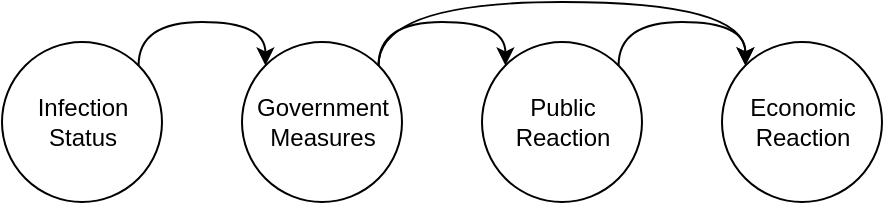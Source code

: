 <mxfile version="13.5.0" type="github">
  <diagram id="2gZC4xCkloj7wIMZnU4y" name="Page-1">
    <mxGraphModel dx="671" dy="518" grid="1" gridSize="10" guides="1" tooltips="1" connect="1" arrows="1" fold="1" page="1" pageScale="1" pageWidth="827" pageHeight="1169" math="0" shadow="0">
      <root>
        <mxCell id="0" />
        <mxCell id="1" parent="0" />
        <mxCell id="s3Yb5ll5d97BCo_epypD-1" value="Infection&lt;br&gt;Status" style="shape=ellipse;html=1;dashed=0;whitespace=wrap;aspect=fixed;perimeter=ellipsePerimeter;" parent="1" vertex="1">
          <mxGeometry x="120" y="180" width="80" height="80" as="geometry" />
        </mxCell>
        <mxCell id="s3Yb5ll5d97BCo_epypD-2" value="Government&lt;br&gt;Measures" style="shape=ellipse;html=1;dashed=0;whitespace=wrap;aspect=fixed;perimeter=ellipsePerimeter;" parent="1" vertex="1">
          <mxGeometry x="240" y="180" width="80" height="80" as="geometry" />
        </mxCell>
        <mxCell id="AfNmqyuF7CT5GizNvHW4-1" value="Public&lt;br&gt;Reaction" style="shape=ellipse;html=1;dashed=0;whitespace=wrap;aspect=fixed;perimeter=ellipsePerimeter;" vertex="1" parent="1">
          <mxGeometry x="360" y="180" width="80" height="80" as="geometry" />
        </mxCell>
        <mxCell id="AfNmqyuF7CT5GizNvHW4-4" value="" style="endArrow=classic;html=1;entryX=0;entryY=0;entryDx=0;entryDy=0;exitX=1;exitY=0;exitDx=0;exitDy=0;edgeStyle=orthogonalEdgeStyle;curved=1;" edge="1" parent="1" source="s3Yb5ll5d97BCo_epypD-2" target="AfNmqyuF7CT5GizNvHW4-1">
          <mxGeometry width="50" height="50" relative="1" as="geometry">
            <mxPoint x="290" y="370" as="sourcePoint" />
            <mxPoint x="340" y="320" as="targetPoint" />
            <Array as="points">
              <mxPoint x="308" y="170" />
              <mxPoint x="372" y="170" />
            </Array>
          </mxGeometry>
        </mxCell>
        <mxCell id="AfNmqyuF7CT5GizNvHW4-5" value="" style="endArrow=classic;html=1;entryX=0;entryY=0;entryDx=0;entryDy=0;exitX=1;exitY=0;exitDx=0;exitDy=0;edgeStyle=orthogonalEdgeStyle;curved=1;" edge="1" parent="1" source="s3Yb5ll5d97BCo_epypD-1" target="s3Yb5ll5d97BCo_epypD-2">
          <mxGeometry width="50" height="50" relative="1" as="geometry">
            <mxPoint x="290" y="370" as="sourcePoint" />
            <mxPoint x="340" y="320" as="targetPoint" />
            <Array as="points">
              <mxPoint x="188" y="170" />
              <mxPoint x="252" y="170" />
            </Array>
          </mxGeometry>
        </mxCell>
        <mxCell id="AfNmqyuF7CT5GizNvHW4-6" value="Economic&lt;br&gt;Reaction" style="shape=ellipse;html=1;dashed=0;whitespace=wrap;aspect=fixed;perimeter=ellipsePerimeter;" vertex="1" parent="1">
          <mxGeometry x="480" y="180" width="80" height="80" as="geometry" />
        </mxCell>
        <mxCell id="AfNmqyuF7CT5GizNvHW4-7" value="" style="endArrow=classic;html=1;entryX=0;entryY=0;entryDx=0;entryDy=0;exitX=1;exitY=0;exitDx=0;exitDy=0;edgeStyle=orthogonalEdgeStyle;curved=1;" edge="1" parent="1" source="s3Yb5ll5d97BCo_epypD-2" target="AfNmqyuF7CT5GizNvHW4-6">
          <mxGeometry width="50" height="50" relative="1" as="geometry">
            <mxPoint x="290" y="370" as="sourcePoint" />
            <mxPoint x="340" y="320" as="targetPoint" />
            <Array as="points">
              <mxPoint x="308" y="160" />
              <mxPoint x="492" y="160" />
            </Array>
          </mxGeometry>
        </mxCell>
        <mxCell id="AfNmqyuF7CT5GizNvHW4-8" value="" style="endArrow=classic;html=1;entryX=0;entryY=0;entryDx=0;entryDy=0;exitX=1;exitY=0;exitDx=0;exitDy=0;edgeStyle=orthogonalEdgeStyle;curved=1;" edge="1" parent="1" source="AfNmqyuF7CT5GizNvHW4-1" target="AfNmqyuF7CT5GizNvHW4-6">
          <mxGeometry width="50" height="50" relative="1" as="geometry">
            <mxPoint x="290" y="370" as="sourcePoint" />
            <mxPoint x="340" y="320" as="targetPoint" />
            <Array as="points">
              <mxPoint x="428" y="170" />
              <mxPoint x="492" y="170" />
            </Array>
          </mxGeometry>
        </mxCell>
      </root>
    </mxGraphModel>
  </diagram>
</mxfile>
